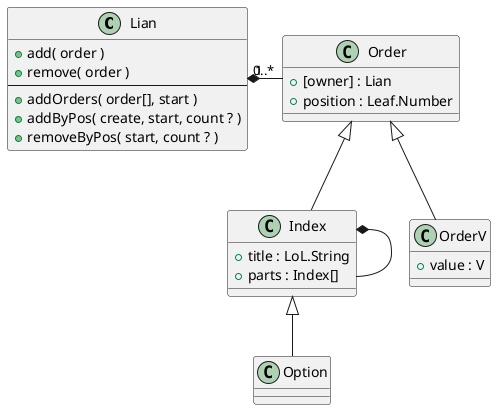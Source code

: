 @startuml

skinparam DefaultFontName "sans-serif"

class Lian {
	+ add( order )
	+ remove( order )
	--
	+ addOrders( order[], start )
	+ addByPos( create, start, count ? )
	+ removeByPos( start, count ? )
 }

class Order {
	+ [owner] : Lian
	+ position : Leaf.Number
}

class OrderV {
	+ value : V
}

class Index {
	+ title : LoL.String
	+ parts : Index[]
}

Lian "1" *- "0..*" Order

Order <|-- OrderV
Order <|-- Index
Index *- Index
Index <|-- Option

@enduml
